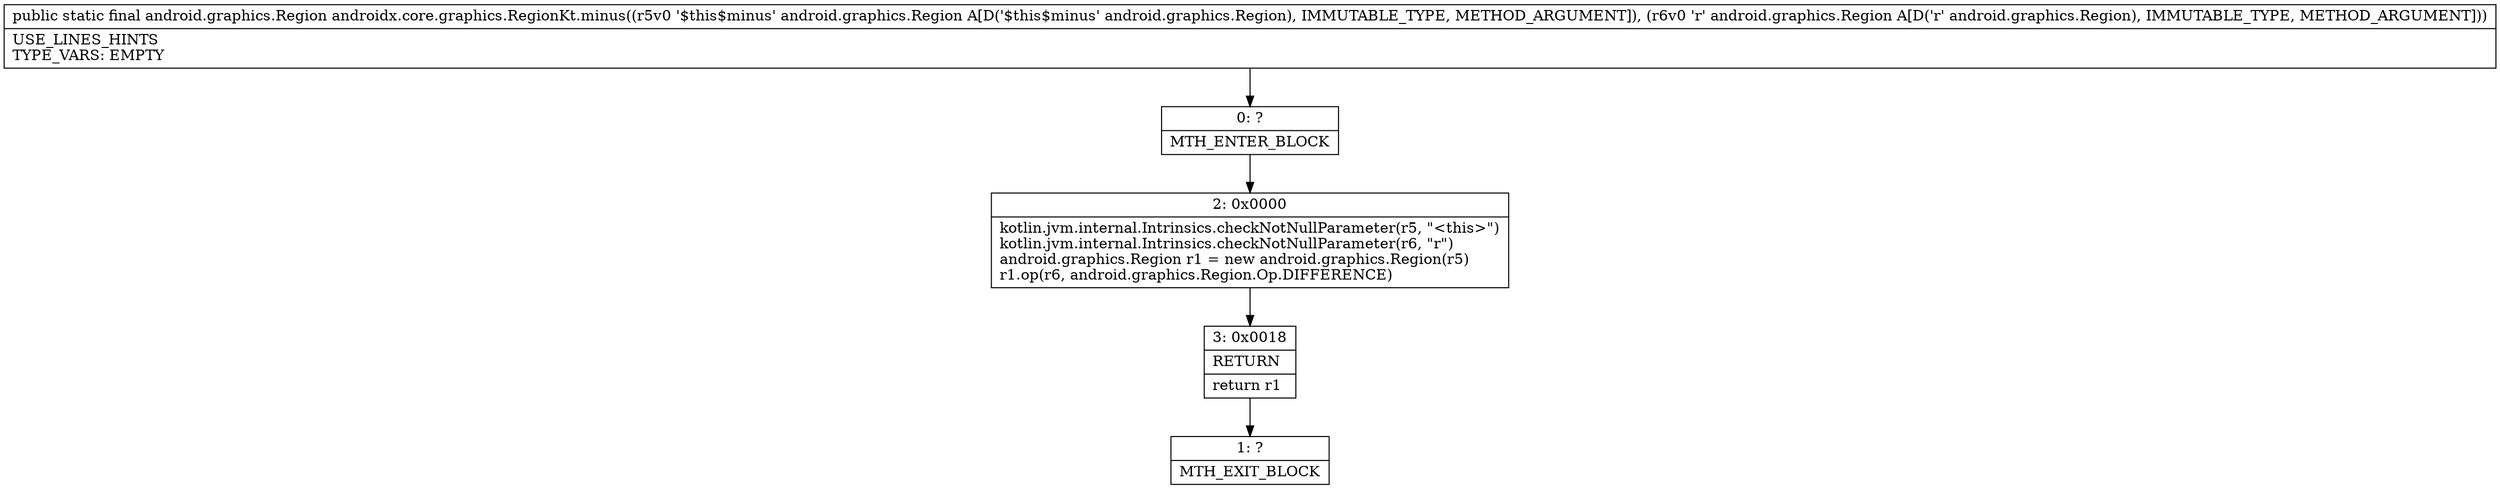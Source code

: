 digraph "CFG forandroidx.core.graphics.RegionKt.minus(Landroid\/graphics\/Region;Landroid\/graphics\/Region;)Landroid\/graphics\/Region;" {
Node_0 [shape=record,label="{0\:\ ?|MTH_ENTER_BLOCK\l}"];
Node_2 [shape=record,label="{2\:\ 0x0000|kotlin.jvm.internal.Intrinsics.checkNotNullParameter(r5, \"\<this\>\")\lkotlin.jvm.internal.Intrinsics.checkNotNullParameter(r6, \"r\")\landroid.graphics.Region r1 = new android.graphics.Region(r5)\lr1.op(r6, android.graphics.Region.Op.DIFFERENCE)\l}"];
Node_3 [shape=record,label="{3\:\ 0x0018|RETURN\l|return r1\l}"];
Node_1 [shape=record,label="{1\:\ ?|MTH_EXIT_BLOCK\l}"];
MethodNode[shape=record,label="{public static final android.graphics.Region androidx.core.graphics.RegionKt.minus((r5v0 '$this$minus' android.graphics.Region A[D('$this$minus' android.graphics.Region), IMMUTABLE_TYPE, METHOD_ARGUMENT]), (r6v0 'r' android.graphics.Region A[D('r' android.graphics.Region), IMMUTABLE_TYPE, METHOD_ARGUMENT]))  | USE_LINES_HINTS\lTYPE_VARS: EMPTY\l}"];
MethodNode -> Node_0;Node_0 -> Node_2;
Node_2 -> Node_3;
Node_3 -> Node_1;
}

